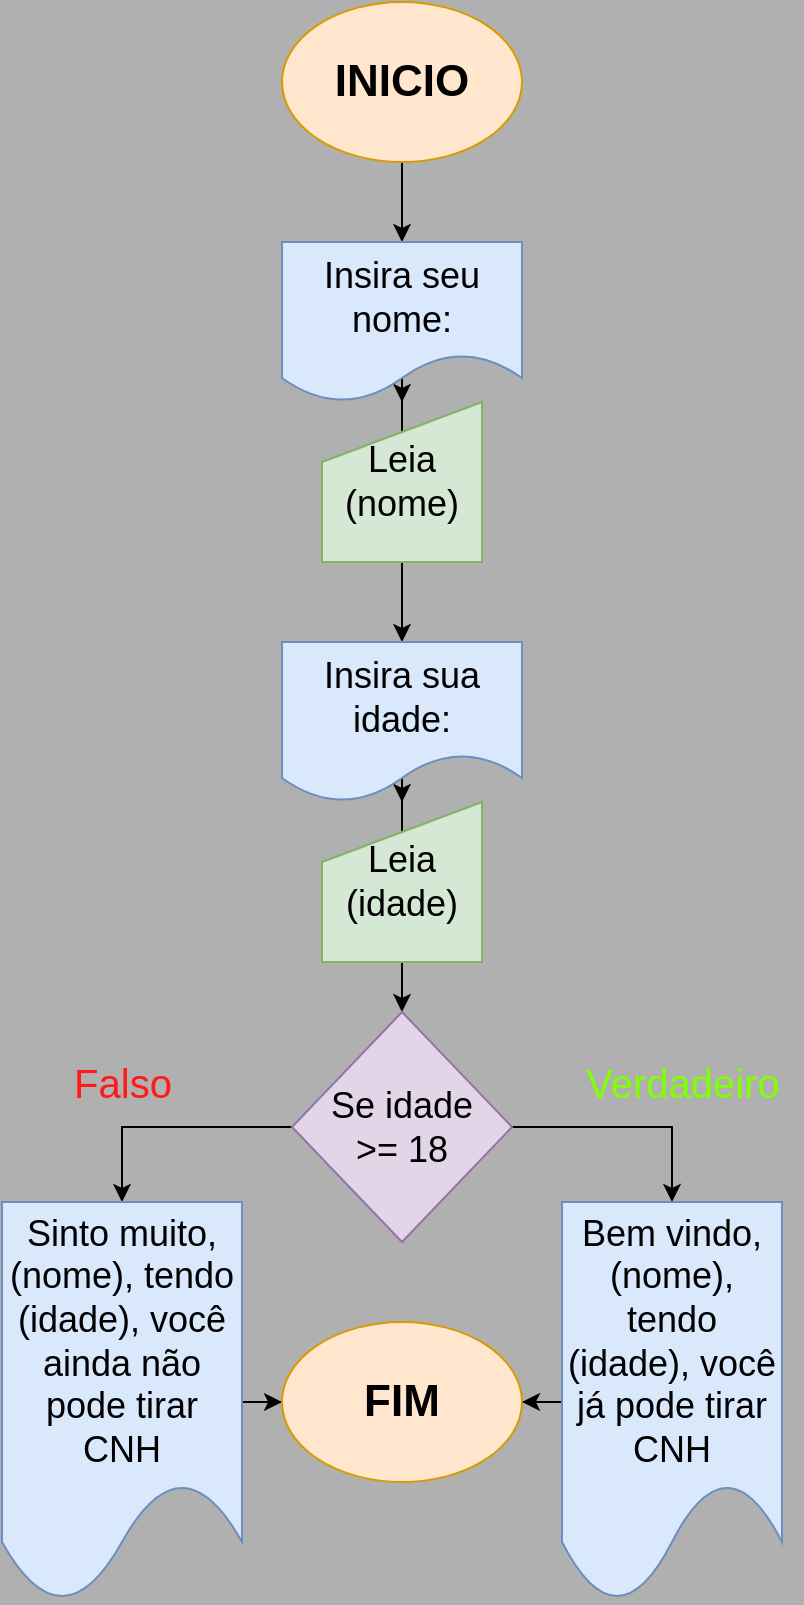 <mxfile version="21.6.3" type="device">
  <diagram name="Página-1" id="JwzV-VIT0AA5E0WyGwq5">
    <mxGraphModel dx="1562" dy="907" grid="1" gridSize="10" guides="1" tooltips="1" connect="1" arrows="1" fold="1" page="1" pageScale="1" pageWidth="827" pageHeight="1169" background="#b0b0b0" math="0" shadow="0">
      <root>
        <mxCell id="0" />
        <mxCell id="1" parent="0" />
        <mxCell id="6EDMn29ioL-9U9Ceu8K1-4" value="" style="edgeStyle=orthogonalEdgeStyle;rounded=0;orthogonalLoop=1;jettySize=auto;html=1;" edge="1" parent="1" source="6EDMn29ioL-9U9Ceu8K1-2" target="6EDMn29ioL-9U9Ceu8K1-3">
          <mxGeometry relative="1" as="geometry" />
        </mxCell>
        <mxCell id="6EDMn29ioL-9U9Ceu8K1-2" value="&lt;font style=&quot;font-size: 22px;&quot;&gt;&lt;b&gt;INICIO&lt;/b&gt;&lt;/font&gt;" style="ellipse;whiteSpace=wrap;html=1;fillColor=#ffe6cc;strokeColor=#d79b00;" vertex="1" parent="1">
          <mxGeometry x="340" y="40" width="120" height="80" as="geometry" />
        </mxCell>
        <mxCell id="6EDMn29ioL-9U9Ceu8K1-6" value="" style="edgeStyle=orthogonalEdgeStyle;rounded=0;orthogonalLoop=1;jettySize=auto;html=1;" edge="1" parent="1" source="6EDMn29ioL-9U9Ceu8K1-3" target="6EDMn29ioL-9U9Ceu8K1-5">
          <mxGeometry relative="1" as="geometry" />
        </mxCell>
        <mxCell id="6EDMn29ioL-9U9Ceu8K1-3" value="&lt;font style=&quot;font-size: 18px;&quot;&gt;Insira seu nome:&lt;/font&gt;" style="shape=document;whiteSpace=wrap;html=1;boundedLbl=1;fillColor=#dae8fc;strokeColor=#6c8ebf;" vertex="1" parent="1">
          <mxGeometry x="340" y="160" width="120" height="80" as="geometry" />
        </mxCell>
        <mxCell id="6EDMn29ioL-9U9Ceu8K1-14" value="" style="edgeStyle=orthogonalEdgeStyle;rounded=0;orthogonalLoop=1;jettySize=auto;html=1;" edge="1" parent="1" source="6EDMn29ioL-9U9Ceu8K1-5" target="6EDMn29ioL-9U9Ceu8K1-9">
          <mxGeometry relative="1" as="geometry" />
        </mxCell>
        <mxCell id="6EDMn29ioL-9U9Ceu8K1-5" value="&lt;font style=&quot;font-size: 18px;&quot;&gt;Leia&lt;br&gt;(nome)&lt;/font&gt;" style="shape=manualInput;whiteSpace=wrap;html=1;fillColor=#d5e8d4;strokeColor=#82b366;" vertex="1" parent="1">
          <mxGeometry x="360" y="240" width="80" height="80" as="geometry" />
        </mxCell>
        <mxCell id="6EDMn29ioL-9U9Ceu8K1-8" value="" style="edgeStyle=orthogonalEdgeStyle;rounded=0;orthogonalLoop=1;jettySize=auto;html=1;" edge="1" parent="1" source="6EDMn29ioL-9U9Ceu8K1-9" target="6EDMn29ioL-9U9Ceu8K1-10">
          <mxGeometry relative="1" as="geometry" />
        </mxCell>
        <mxCell id="6EDMn29ioL-9U9Ceu8K1-9" value="&lt;font style=&quot;font-size: 18px;&quot;&gt;Insira sua idade:&lt;/font&gt;" style="shape=document;whiteSpace=wrap;html=1;boundedLbl=1;fillColor=#dae8fc;strokeColor=#6c8ebf;" vertex="1" parent="1">
          <mxGeometry x="340" y="360" width="120" height="80" as="geometry" />
        </mxCell>
        <mxCell id="6EDMn29ioL-9U9Ceu8K1-16" value="" style="edgeStyle=orthogonalEdgeStyle;rounded=0;orthogonalLoop=1;jettySize=auto;html=1;" edge="1" parent="1" source="6EDMn29ioL-9U9Ceu8K1-10" target="6EDMn29ioL-9U9Ceu8K1-15">
          <mxGeometry relative="1" as="geometry" />
        </mxCell>
        <mxCell id="6EDMn29ioL-9U9Ceu8K1-10" value="&lt;font style=&quot;font-size: 18px;&quot;&gt;Leia&lt;br&gt;(idade)&lt;/font&gt;" style="shape=manualInput;whiteSpace=wrap;html=1;fillColor=#d5e8d4;strokeColor=#82b366;" vertex="1" parent="1">
          <mxGeometry x="360" y="440" width="80" height="80" as="geometry" />
        </mxCell>
        <mxCell id="6EDMn29ioL-9U9Ceu8K1-21" style="edgeStyle=orthogonalEdgeStyle;rounded=0;orthogonalLoop=1;jettySize=auto;html=1;entryX=0.5;entryY=0;entryDx=0;entryDy=0;" edge="1" parent="1" source="6EDMn29ioL-9U9Ceu8K1-15" target="6EDMn29ioL-9U9Ceu8K1-20">
          <mxGeometry relative="1" as="geometry" />
        </mxCell>
        <mxCell id="6EDMn29ioL-9U9Ceu8K1-23" style="edgeStyle=orthogonalEdgeStyle;rounded=0;orthogonalLoop=1;jettySize=auto;html=1;entryX=0.5;entryY=0;entryDx=0;entryDy=0;" edge="1" parent="1" source="6EDMn29ioL-9U9Ceu8K1-15" target="6EDMn29ioL-9U9Ceu8K1-22">
          <mxGeometry relative="1" as="geometry" />
        </mxCell>
        <mxCell id="6EDMn29ioL-9U9Ceu8K1-15" value="&lt;font style=&quot;font-size: 18px;&quot;&gt;Se idade &lt;br&gt;&amp;gt;= 18&lt;/font&gt;" style="rhombus;whiteSpace=wrap;html=1;fillColor=#e1d5e7;strokeColor=#9673a6;" vertex="1" parent="1">
          <mxGeometry x="345" y="545" width="110" height="115" as="geometry" />
        </mxCell>
        <mxCell id="6EDMn29ioL-9U9Ceu8K1-18" value="&lt;font color=&quot;#ff1919&quot; style=&quot;font-size: 20px;&quot;&gt;Falso&lt;/font&gt;" style="text;html=1;align=center;verticalAlign=middle;resizable=0;points=[];autosize=1;strokeColor=none;fillColor=none;" vertex="1" parent="1">
          <mxGeometry x="225" y="560" width="70" height="40" as="geometry" />
        </mxCell>
        <mxCell id="6EDMn29ioL-9U9Ceu8K1-19" value="&lt;font color=&quot;#82ff05&quot; style=&quot;font-size: 20px;&quot;&gt;Verdadeiro&lt;/font&gt;" style="text;html=1;align=center;verticalAlign=middle;resizable=0;points=[];autosize=1;strokeColor=none;fillColor=none;" vertex="1" parent="1">
          <mxGeometry x="480" y="560" width="120" height="40" as="geometry" />
        </mxCell>
        <mxCell id="6EDMn29ioL-9U9Ceu8K1-25" value="" style="edgeStyle=orthogonalEdgeStyle;rounded=0;orthogonalLoop=1;jettySize=auto;html=1;" edge="1" parent="1" source="6EDMn29ioL-9U9Ceu8K1-20" target="6EDMn29ioL-9U9Ceu8K1-24">
          <mxGeometry relative="1" as="geometry" />
        </mxCell>
        <mxCell id="6EDMn29ioL-9U9Ceu8K1-20" value="&lt;span style=&quot;font-size: 18px;&quot;&gt;Bem vindo, (nome), tendo (idade), você já pode tirar CNH&lt;/span&gt;" style="shape=document;whiteSpace=wrap;html=1;boundedLbl=1;fillColor=#dae8fc;strokeColor=#6c8ebf;" vertex="1" parent="1">
          <mxGeometry x="480" y="640" width="110" height="200" as="geometry" />
        </mxCell>
        <mxCell id="6EDMn29ioL-9U9Ceu8K1-26" value="" style="edgeStyle=orthogonalEdgeStyle;rounded=0;orthogonalLoop=1;jettySize=auto;html=1;" edge="1" parent="1" source="6EDMn29ioL-9U9Ceu8K1-22" target="6EDMn29ioL-9U9Ceu8K1-24">
          <mxGeometry relative="1" as="geometry" />
        </mxCell>
        <mxCell id="6EDMn29ioL-9U9Ceu8K1-22" value="&lt;span style=&quot;font-size: 18px;&quot;&gt;Sinto muito, (nome), tendo (idade), você ainda não pode tirar CNH&lt;/span&gt;" style="shape=document;whiteSpace=wrap;html=1;boundedLbl=1;fillColor=#dae8fc;strokeColor=#6c8ebf;" vertex="1" parent="1">
          <mxGeometry x="200" y="640" width="120" height="200" as="geometry" />
        </mxCell>
        <mxCell id="6EDMn29ioL-9U9Ceu8K1-24" value="&lt;font style=&quot;font-size: 22px;&quot;&gt;&lt;b&gt;FIM&lt;/b&gt;&lt;/font&gt;" style="ellipse;whiteSpace=wrap;html=1;fillColor=#ffe6cc;strokeColor=#d79b00;" vertex="1" parent="1">
          <mxGeometry x="340" y="700" width="120" height="80" as="geometry" />
        </mxCell>
      </root>
    </mxGraphModel>
  </diagram>
</mxfile>
